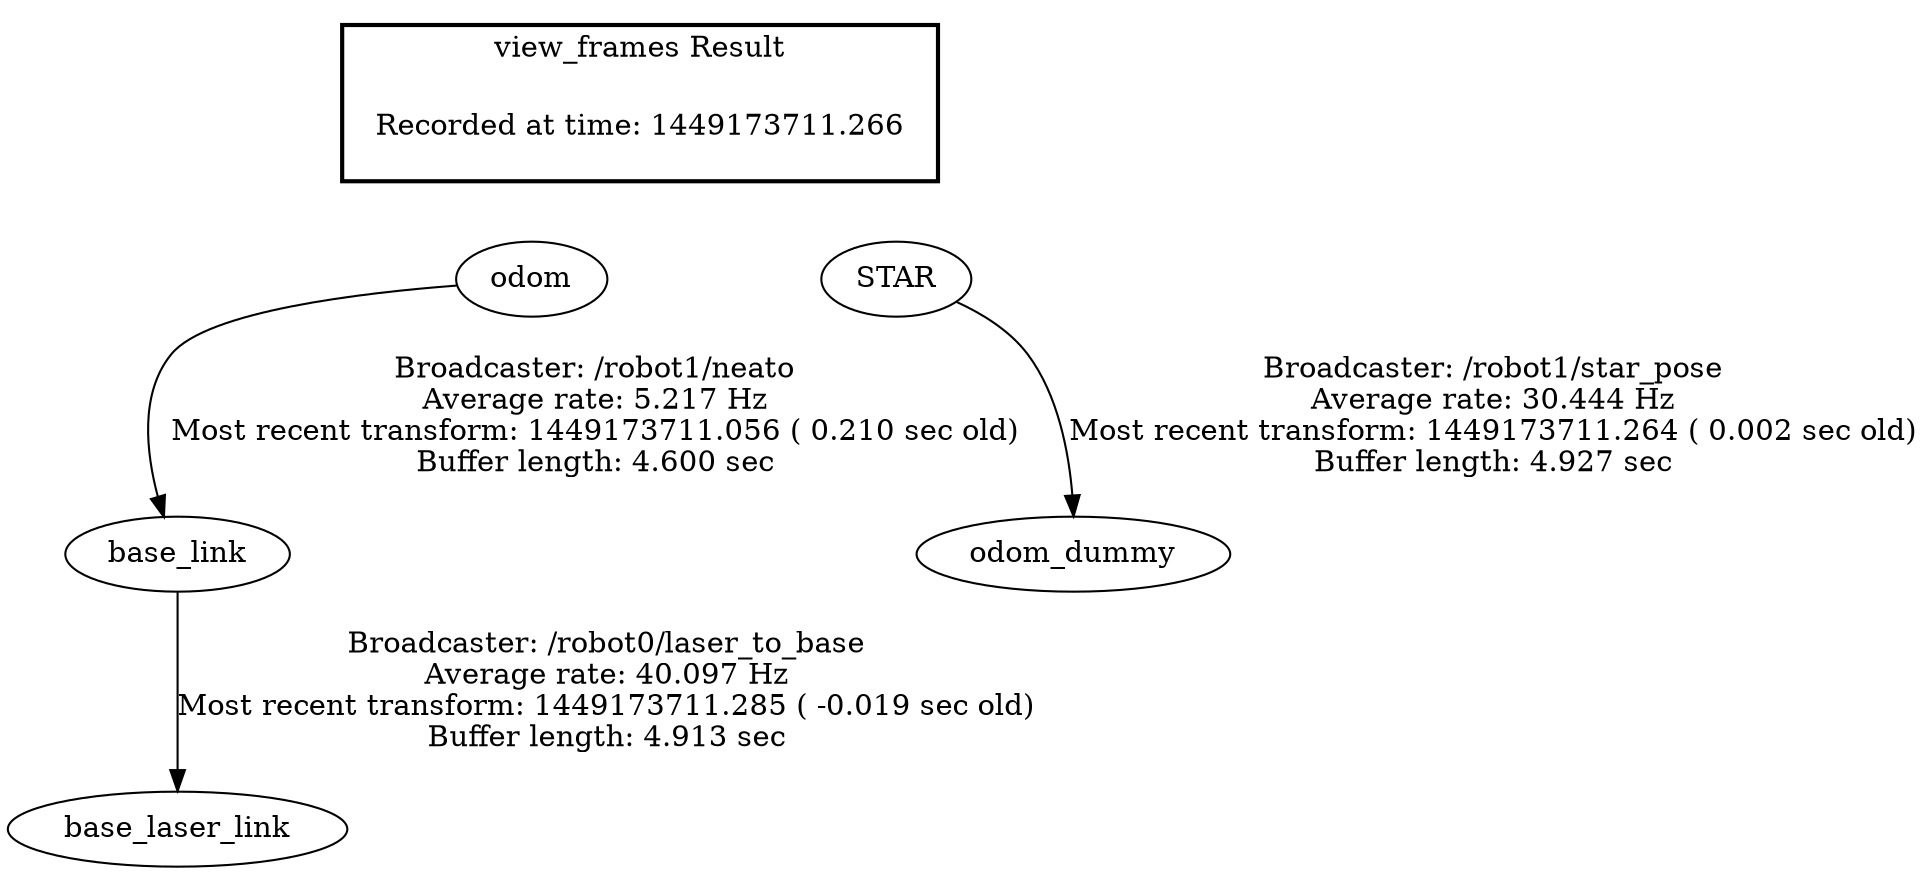 digraph G {
"base_link" -> "base_laser_link"[label="Broadcaster: /robot0/laser_to_base\nAverage rate: 40.097 Hz\nMost recent transform: 1449173711.285 ( -0.019 sec old)\nBuffer length: 4.913 sec\n"];
"odom" -> "base_link"[label="Broadcaster: /robot1/neato\nAverage rate: 5.217 Hz\nMost recent transform: 1449173711.056 ( 0.210 sec old)\nBuffer length: 4.600 sec\n"];
"STAR" -> "odom_dummy"[label="Broadcaster: /robot1/star_pose\nAverage rate: 30.444 Hz\nMost recent transform: 1449173711.264 ( 0.002 sec old)\nBuffer length: 4.927 sec\n"];
edge [style=invis];
 subgraph cluster_legend { style=bold; color=black; label ="view_frames Result";
"Recorded at time: 1449173711.266"[ shape=plaintext ] ;
 }->"STAR";
edge [style=invis];
 subgraph cluster_legend { style=bold; color=black; label ="view_frames Result";
"Recorded at time: 1449173711.266"[ shape=plaintext ] ;
 }->"odom";
}